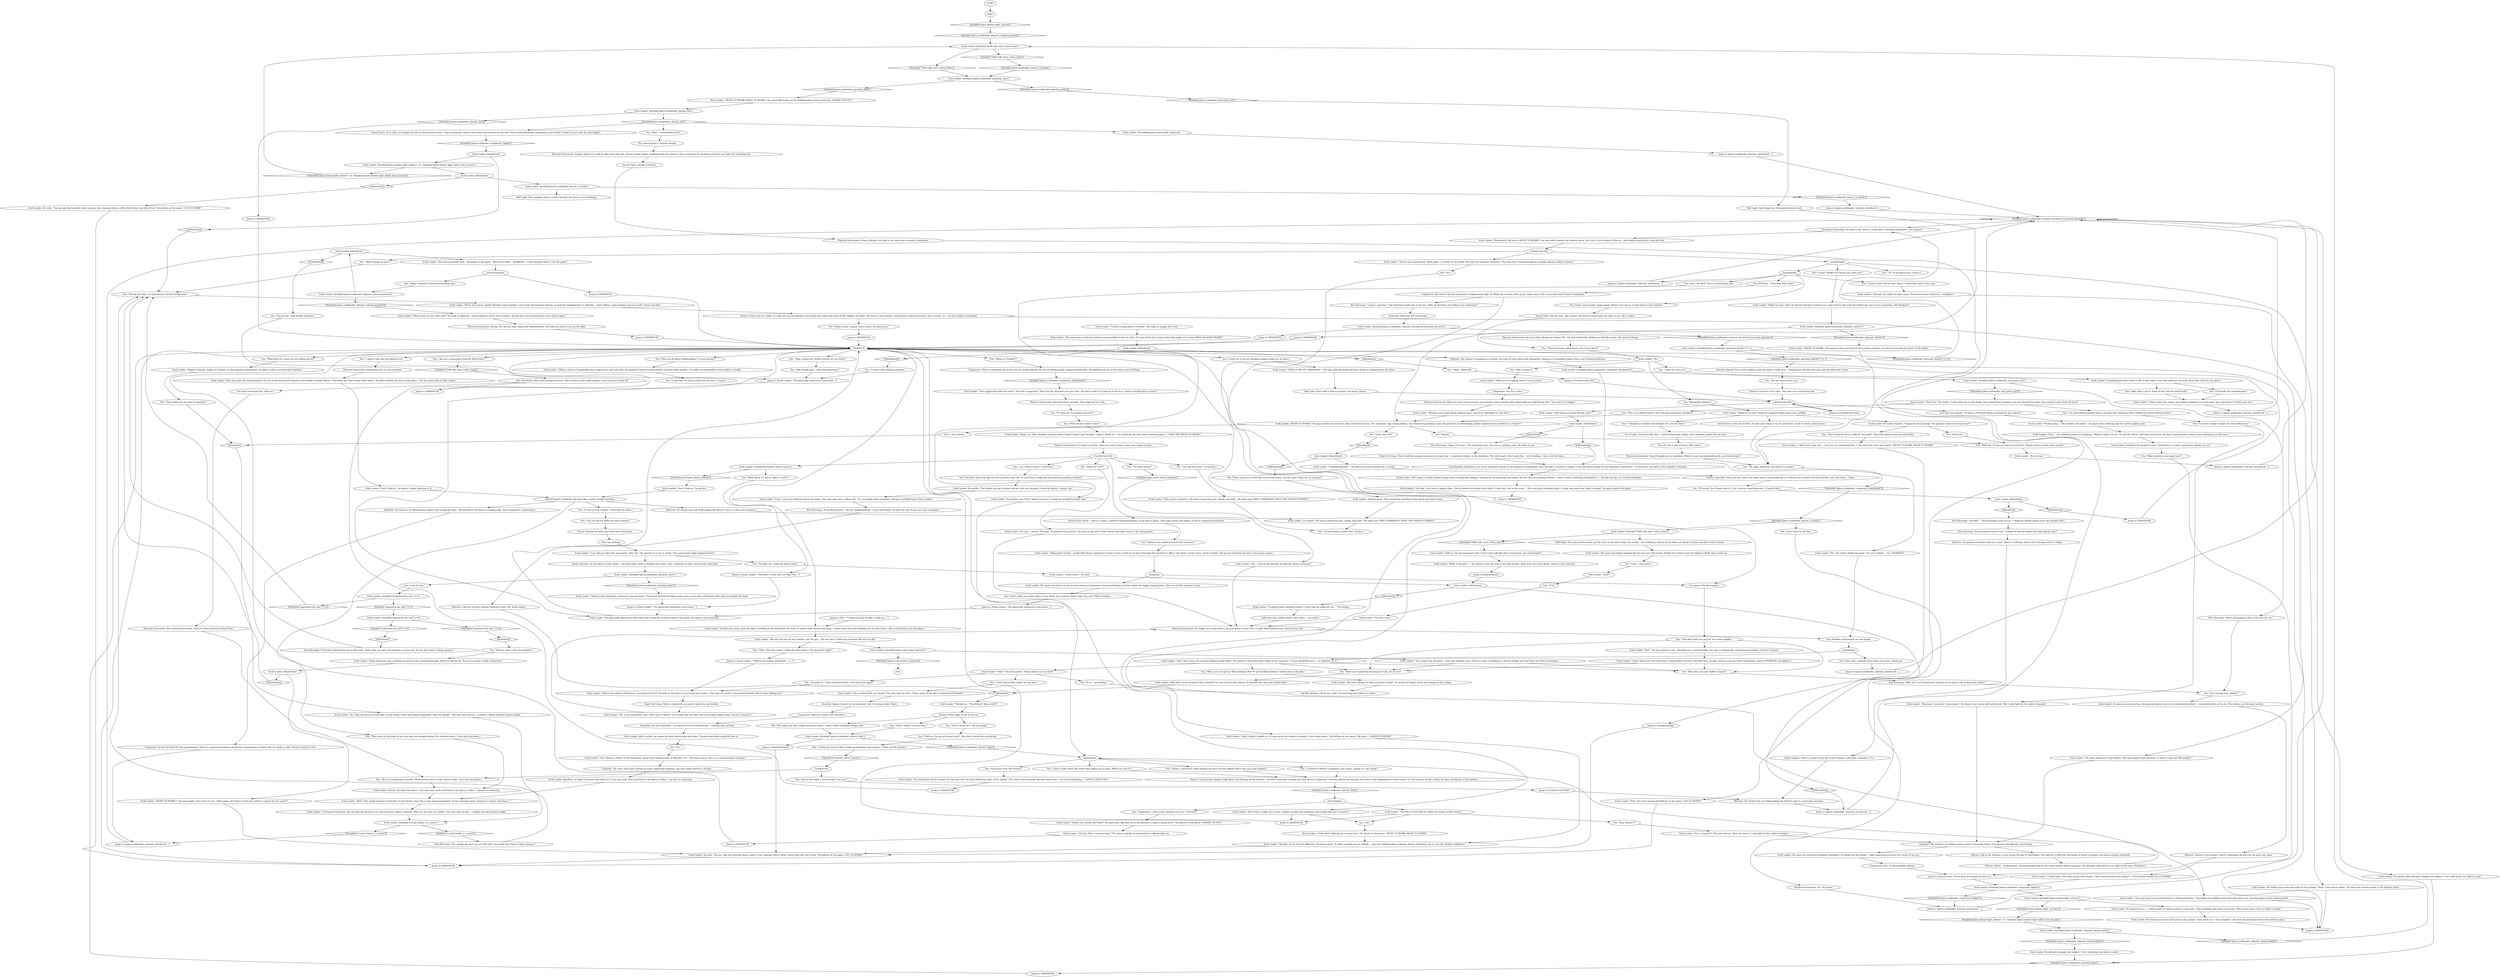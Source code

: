 # GATES / SCAB LEADER
# Scab Leader, a large mercenary in disguise. Shouts a lot about LETTING US WORK, doesn't actually provide much information for now, except being suspicious and shouting.
# ==================================================
digraph G {
	  0 [label="START"];
	  1 [label="input"];
	  2 [label="Composure: Do not be fooled by the programming. There is a precarious balance inside him, keeping him in check. But it's shaky as hell. And he's tired of it all..."];
	  3 [label="You: \"A bouncer? Where? I frequent a lot of bars, maybe it's one I know.\""];
	  4 [label="Authority: Now that *is* interesting."];
	  5 [label="Jump to: [smallintrohub]"];
	  6 [label="Scab Leader: Variable[\"gates.scableader_greeting_done\"]"];
	  7 [label="Variable[\"gates.scableader_greeting_done\"]", shape=diamond];
	  8 [label="!(Variable[\"gates.scableader_greeting_done\"])", shape=diamond];
	  9 [label="You: \"No.\""];
	  10 [label="Jump to: [MAINHUB]"];
	  11 [label="You: \"We'll see.\""];
	  12 [label="You: \"I don't really drink. But work *has* taken me to some. Which one was it?\""];
	  13 [label="You: \"Okay, I wanted to discuss something else.\""];
	  14 [label="Jump to: [gates.scableader_reaction_introduced ...]"];
	  15 [label="You: \"Uh. I'll be going now.\" [Leave.]"];
	  16 [label="Scab Leader: Variable[\"TASK.talk_merc_tattoo_done\"]"];
	  17 [label="Variable[\"TASK.talk_merc_tattoo_done\"]", shape=diamond];
	  18 [label="!(Variable[\"TASK.talk_merc_tattoo_done\"])", shape=diamond];
	  19 [label="Jump to: [MAINHUB]"];
	  20 [label="Scab Leader: \"I don't know how the Union has a trained killer up there, but that one's no joke. And my men are tired. And hungry. They're WORKERS, not fighters.\""];
	  21 [label="Physical Instrument: Yes. Of course."];
	  22 [label="You: \"Makes sense, I guess. Never mind, not gonna pry.\""];
	  23 [label="You: \"Are you a mercenary hired by Wild Pines?\""];
	  24 [label="You: Don't interrupt him. (Hear it.)"];
	  25 [label="Scab Leader: Silence. He takes the photo. Grey eyes dart  back and forth on the glossy surface -- his face is unmoving."];
	  26 [label="You: \"Actually, no.\" (Take the photo back.)"];
	  27 [label="You: \"They were on the body of the man who was hanged behind the cafeteria there.\" (Give him the photo.)"];
	  28 [label="Untitled hub (02)"];
	  29 [label="Physical Instrument: Wrong. You did the right thing with Measurehead. The ballerina antics won you the fight."];
	  30 [label="You: \"Okay, I gotta ask. Where exactly are you from?\""];
	  31 [label="Kim Kitsuragi: \"Everyone understands you're *the law*. That's why you have that insignia on your arm. So you don't have to keep saying it.\""];
	  32 [label="Scab Leader: \"RIGHT TO WORK! RIGHT TO WORK!\" the ostensible leader of the strikebreakers chants furiously. \"SHAME ON YOU!\""];
	  33 [label="Scab Leader: Variable[\"gates.scableader_abrupt_end\"]"];
	  34 [label="Variable[\"gates.scableader_abrupt_end\"]", shape=diamond];
	  35 [label="!(Variable[\"gates.scableader_abrupt_end\"])", shape=diamond];
	  36 [label="Scab Leader: \"That's what they always say, before stabbing you in the back. You want boots? Go find your own.\""];
	  37 [label="Physical Instrument: Prissy milksop. Get back to me when you've grown a backbone!"];
	  38 [label="Rhetoric: Silence is the answer. There's something off here but he won't say what."];
	  39 [label="Drama: Loincloth? Now, you see, that's not really what a scab would say is it? Better not to press the issue further, sire. He seems... tense."];
	  40 [label="Empathy: You see dead flesh -- in colourful rivers of Polychrome -- melting skin and hair."];
	  41 [label="You: \"Not right now, but I might have been there. I don't really remember things well.\""];
	  42 [label="Jump to: [gates.scableader_reaction_introduced ...]"];
	  43 [label="Physical Instrument: Never thought you so spineless. Where's your wrecking ball spirit, your brutal mojo?"];
	  44 [label="You: Damn, you're right. Super sweet. Where can I get in on this bad-ass boot fashion?"];
	  45 [label="Scab Leader: \"Around.\" He shifts his gaze away. \"Eminent Domain. Previous... workplace.\""];
	  46 [label="Scab Leader: \"You do that.\""];
	  47 [label="You: \"Have you considered storming in? Like, all of you?\""];
	  48 [label="Scab Leader: \"Why don't *you* go arrest them instead? I'm sure they've done plenty of criminal shit, they have *that look*.\""];
	  49 [label="You: \"It's a... gut feeling.\""];
	  50 [label="achievementhub"];
	  51 [label="Scab Leader: \"Bad.\" The man glares at you. \"Standing on a narrow bridge, he's got a strategically advantageous position. And he's trained.\""];
	  52 [label="Scab Leader: \"What are you talking about? I'm not tense.\""];
	  53 [label="Scab Leader: IsKimHere()"];
	  54 [label="IsKimHere()", shape=diamond];
	  55 [label="!(IsKimHere())", shape=diamond];
	  56 [label="Shivers: Below -- broken-down, battered people mill on the dusty streets with no purpose. Yet amongst them there is no sight of this man. *Nowhere*."];
	  57 [label="You: Say very quietly: \"Is there a *tribunal* being convened by any chance?\""];
	  58 [label="Kim Kitsuragi: \"Okay. Of course.\" The lieutenant says, his voice a soothing calm. He looks at you."];
	  59 [label="You: \"You can have that.\" (Conclude.)"];
	  60 [label="Scab Leader: \"Nah, you've earned it.\" He turns toward the gate, slowly, and yells: \"All right now! FREE COMMERCE! KEEP THE GOODS FLOWING!\""];
	  61 [label="Scab Leader: \"It's just... nature. This guy,\" he points at the picture, \"he used to say evil is when nature and spirit meet in the wrong place.\""];
	  62 [label="Scab Leader: \"We shot the boy, he was useless, but the girl... she was nice. A little fat you know. But not too old.\""];
	  63 [label="Jump to: [Savoir Faire: \"As he does, he stomps his foot on t...\"]"];
	  64 [label="You: \"Wait, you can't get by Measurehead? But *I* got by Measurehead. I kicked him in the face.\""];
	  65 [label="Scab Leader: He smirks. \"Not before you get in there and get your ass whooped. Learn by failure, I always say.\""];
	  66 [label="You: \"I'm interviewing people about a murder that took place here. Behind the hostel-cafeteria there.\""];
	  67 [label="Scab Leader: Variable[\"reputation.the_law\"] >=6"];
	  68 [label="Variable[\"reputation.the_law\"] >=6", shape=diamond];
	  69 [label="!(Variable[\"reputation.the_law\"] >=6)", shape=diamond];
	  70 [label="Scab Leader: \"Rights of people. Rights of workers. To have gainful employment. To make a salary and feed their families.\""];
	  71 [label="Scab Leader: \"Hah! Couldn't handle us. A cause gives the workers strength. Gives them power.\" He bellows at the gates: \"We have -- A RIGHT TO WORK!\""];
	  72 [label="You: \"Those are some sweet boots. Can I have them?\""];
	  73 [label="Savoir Faire: Ask the man. Ask around. The doors of good taste are open to you. Be in vogue."];
	  74 [label="Scab Leader: \"No.\""];
	  75 [label="Jump to: [gates.scableader_reaction_introduced ...]"];
	  76 [label="You: \"You're not from The Domain.\""];
	  77 [label="Jump to: [MAINHUB]"];
	  78 [label="shiveringisles"];
	  79 [label="You: Ignore the discrepancy."];
	  80 [label="You: \"Sure, why not?\""];
	  81 [label="Scab Leader: The physically impressive man-tower has turned his attention back to the gates. He ignores your presence."];
	  82 [label="Scab Leader: \"Besides, we're not that different.\" He leans closer. \"It helps if people see us talking -- cops and strikebreakers together. Shows authorities are on our side. Builds confidence.\""];
	  83 [label="Composure: Yes, he's tense."];
	  84 [label="Scab Leader: He nods. \"You go take the bastards down a peg or two. Squeeze them a little. Show them the rule of law.\" He bellows at the gates: \"LET US WORK!\""];
	  85 [label="Scab Leader: \"Hell no. I'm just an honest scab. I won't have talk like that around here, you understand?\""];
	  86 [label="Untitled hub (02)"];
	  87 [label="Scab Leader: \"Fucking bug...\" He breathes out slowly -- his giant chest deflating and his mouth slightly open."];
	  88 [label="Esprit de Corps: There could be weapons aiming at us right now -- somewhere above, in the buildings. The other merc. Don't push this -- he's thinking -- this is not the time."];
	  89 [label="You: \"It was on your colonel.\" (Give him the photo.)"];
	  90 [label="Jump to: [Scab Leader: \"\"You here to fuck with us? Beat the...\"]"];
	  91 [label="Scab Leader: IsKimHere()"];
	  92 [label="IsKimHere()", shape=diamond];
	  93 [label="!(IsKimHere())", shape=diamond];
	  94 [label="Scab Leader: \"We're all workers. Right? Workers stick together. Came from the Eminent Domain, in Jamrock. Background's in odd-jobs -- heavy lifting, cargo hauling, bouncer work. I know the drill.\""];
	  95 [label="Scab Leader: \"RIGHT TO WORK!\" He again shakes his large fist, then turns back to you. \"It's shameful, cops doing nothing. You should bring backup, open the gates for us. Blockading gainful employment for workers is a *crime*.\""];
	  96 [label="You: \"Who are all these strikebreakers?\" (Look around.)"];
	  97 [label="Scab Leader: \"Might be time. Don't let the fat bastards tread on you. Cops tend to side with the higher-ups, but you're essentially still *workers*.\""];
	  98 [label="You: \"I don't know...\""];
	  99 [label="You: \"Sweet, I know bars. Been thrown out from several. Maybe that's why you seem familiar.\""];
	  100 [label="You: \"Come on, why not?\""];
	  101 [label="You: \"Okay okay, I got it. None of this *rob the poor* stuff.\""];
	  102 [label="You: \"I need you to be my champion against Jean-Luc up there.\""];
	  103 [label="Scab Leader: \"Your gut's got too much alcohol in it. Getting delirious.\" The bulky man guffaws and turns away from you, focusing again on the harbour gates."];
	  104 [label="Scab Leader: Variable[\"gates.scableader_personal_details\"] >= 2"];
	  105 [label="Variable[\"gates.scableader_personal_details\"] >= 2", shape=diamond];
	  106 [label="!(Variable[\"gates.scableader_personal_details\"] >= 2)", shape=diamond];
	  107 [label="Reaction Speed: You've been talking to him for quite a while now -- something is off with this guy. Ask him where he's from."];
	  108 [label="You: \"Yeah, I think I've been there.\""];
	  109 [label="You: \"What is a *strike*?\""];
	  110 [label="You: \"This is an official matter, not to be discussed with outsiders.\""];
	  111 [label="You: \"I thought you looked real familiar for a second there.\""];
	  112 [label="Scab Leader: \"Establishment hasn't had its fill, is that right? First they obstruct our work, then they come for our shoes.\""];
	  113 [label="Scab Leader: \"Maybe you should ask *them* the questions, like why we're not allowed to make a living here?\" He bellows to the gates: \"SHAME ON YOU!\""];
	  114 [label="Scab Leader: IsKimHere()"];
	  115 [label="IsKimHere()", shape=diamond];
	  116 [label="!(IsKimHere())", shape=diamond];
	  117 [label="Scab Leader: Suddenly the laughter stops. \"Drowned in a creek a week later. Spirits my ass.\""];
	  118 [label="Scab Leader: After a while, he cranes his head side-to-side and sighs: \"Fucking loincloths really did him in.\""];
	  119 [label="Scab Leader: \"Yeah.\""];
	  120 [label="Scab Leader: \"Good choice.\" He nods."];
	  121 [label="Scab Leader: \"You bet it was.\""];
	  122 [label="Scab Leader: Variable[\"tc.scab_leader_is_a_merc\"]"];
	  123 [label="Variable[\"tc.scab_leader_is_a_merc\"]", shape=diamond];
	  124 [label="!(Variable[\"tc.scab_leader_is_a_merc\"])", shape=diamond];
	  125 [label="Scab Leader: \"Unexpected situation. But we hold the pressure on, until someone makes a mistake. Then it's our time, we strike.\" The man rubs his jaw -- a lightly bearded square wedge."];
	  126 [label="Scab Leader: \"Good. We're fighting for a cause here.\" He chants at the gates: \"RIGHT TO WORK! RIGHT TO WORK!\""];
	  127 [label="Call Me Mañana: \"So do we, scab!\" the loitering man hollers in return."];
	  128 [label="Scab Leader: \"Big mess. Caused by Union greed.\" He shoots you a wary, distrustful look. \"But I only fight for the rights of people.\""];
	  129 [label="eminenthub"];
	  130 [label="You: Don't care. I already have boots of my own, thank you."];
	  131 [label="You: \"Why don't you just *talk* to them?\""];
	  132 [label="Scab Leader: \"Went native on the chief, huh?\" He nods in approval. \"Those ballerina antics were reckless. Should have just punched him in the throat again.\""];
	  133 [label="Jump to: [MAINHUB]"];
	  134 [label="Scab Leader: \"So anyway, cop. That's where I'm from. It would be *stupid* to doubt that.\""];
	  135 [label="Scab Leader: \"Our colonel is *deep* in the bush here. Deep in the fucking bush, in Banaital, '41... Monsoon season. He's on a reconnaissance mission.\""];
	  136 [label="Scab Leader: \"He's spent a month behind enemy lines scouting kipt villages. Nothing but fucking bugs and snakes for fun. Men are getting restless... there's talk of switching *employers*...\" He licks his lips, as if drunk suddenly."];
	  137 [label="Scab Leader: \"What's the matter, militiaman... no stomach for it?\" He looks at the photo in your hand and smiles. \"This man was worth a thousand loincloths. We're done talking here.\""];
	  138 [label="Scab Leader: IsKimHere()"];
	  139 [label="IsKimHere()", shape=diamond];
	  140 [label="!(IsKimHere())", shape=diamond];
	  141 [label="You: \"What *is* evil?\""];
	  142 [label="Scab Leader: \"Don't think so,\" he grunts."];
	  143 [label="MAINHUB"];
	  144 [label="Scab Leader: \"Beats me. They mumble nonsense about *board rooms* and *workers' rights*. While we --\" he raises his fist and starts shouting again, \"-- HAVE THE RIGHT TO WORK!\""];
	  145 [label="You: \"Never heard of it. Are you lying?\""];
	  146 [label="You: \"Why should I?\""];
	  147 [label="Scab Leader: Variable[\"reputation.the_law\"] >=3"];
	  148 [label="Variable[\"reputation.the_law\"] >=3", shape=diamond];
	  149 [label="!(Variable[\"reputation.the_law\"] >=3)", shape=diamond];
	  150 [label="You: \"I'm hardly the establishment.\""];
	  151 [label="Jump to: [gates.scableader_reaction_introduced ...]"];
	  152 [label="You: \"I don't know what makes me say that.\""];
	  153 [label="Composure: His shirt is far too small and an unpleasantly tight fit. While the overalls, held up by a belt, seem to fit a man with much *more* corpulence."];
	  154 [label="Scab Leader: \"Main gate's locked -- would take *heavy ordnance* to bust it open. Could try to get in through the secretary's office.\" He points up the stairs. \"Door's locked. The guard's blocking the way to the access panel.\""];
	  155 [label="Scab Leader: \"RIGHT TO WORK!\" He seems to have returned to his previous routine, as if he'd never seen the photo of the tattoo."];
	  156 [label="Scab Leader: Variable[\"gates.scableader_altgreet_mhead_failed\"]"];
	  157 [label="Variable[\"gates.scableader_altgreet_mhead_failed\"]", shape=diamond];
	  158 [label="!(Variable[\"gates.scableader_altgreet_mhead_failed\"])", shape=diamond];
	  159 [label="You: \"I want to get into the harbour too.\""];
	  160 [label="Scab Leader: He ignores your question, choosing instead to turn to the emaciated workers -- raising both fists in the air. The clothes are obviously not his."];
	  161 [label="Drama: Pretty okay, as far as lies go."];
	  162 [label="Half Light: Don't talk to him any longer. Just leave, please."];
	  163 [label="Inland Empire: Suddenly this feels like a really, *really* bad idea."];
	  164 [label="Kim Kitsuragi: \"Actually...\" The lieutenant turns to you. \"I think we should maybe even *get going* now?\""];
	  165 [label="You: \"Okay. This isn't useful.\" (Take the photo back.) \"You knew him right?\""];
	  166 [label="You: \"You were there?\""];
	  167 [label="Jump to: [Scab Leader: \"\"What's the matter, militiaman... n...\"]"];
	  168 [label="Scab Leader: \"No -- I was in the Domain. In Jamrock. Being a bouncer.\""];
	  169 [label="Authority: He's under orders. And orders -- are orders."];
	  170 [label="Jump to: [You: \"\"I think you may be able to help me...\"]"];
	  171 [label="Physical Instrument: Not bad advice, actually. This might do the trick.."];
	  172 [label="You: \"What's going on here?\""];
	  173 [label="Scab Leader: \"I know nothing about a murder.\" His reply is snappy and terse."];
	  174 [label="You: \"Curiosity. Going to figure out this strike mess.\""];
	  175 [label="Scab Leader: He looks annoyed. \"Things are busy enough. You going to waste less of my time?\""];
	  176 [label="Jump to: [Scab Leader: \"The physically impressive man-tower...\"]"];
	  177 [label="You: \"Oh, okay, whatever. Too much of a hassle.\""];
	  178 [label="You: \"Why so tense?\""];
	  179 [label="Scab Leader: The man has turned his attention elsewhere, he shakes his fist slowly -- while observing you from the corner of his eye."];
	  180 [label="Jump to: [MAINHUB]"];
	  181 [label="Composure: Fine. It was probably nothing."];
	  182 [label="You: \"How bad could one guy be? You seem capable.\""];
	  183 [label="Scab Leader: IsKimHere()"];
	  184 [label="IsKimHere()", shape=diamond];
	  185 [label="!(IsKimHere())", shape=diamond];
	  186 [label="Scab Leader: \"RIGHT TO WORK!!\" the man chants, then turns to you. \"Back again, eh? Here to show the militia's support for our cause?\""];
	  187 [label="Half Light: And dangerous. Somewhere below it all..."];
	  188 [label="Physical Instrument: When the man moves around, you perceive some *serious abs* underneath his tight-fitting shirt. This man is in *shape*."];
	  189 [label="Physical Instrument: It's hard to do that, when you want to beat a man into a pulp instead."];
	  190 [label="You: \"Uhm... loin-cloths?\""];
	  191 [label="You: \"You're not really a *scab leader*, are you?\""];
	  192 [label="You: \"Can I have it back?\" (Conclude.)"];
	  193 [label="Savoir Faire: Boots -- black in colour, crafted of hardened leather, if you had to guess. They look sturdy and stable, useful in rugged environments."];
	  194 [label="Physical Instrument: Imagine what you could do with boots like this. Not be a little fuckin' weakling baby, for starters. There are boots for mewling and there are boots for smashing shit."];
	  195 [label="You: \"And you are unable to breach the entrance?\""];
	  196 [label="Jump to: [MAINHUB]"];
	  197 [label="You: Shudder and breathe on your hands."];
	  198 [label="Scab Leader: \"You here to fuck with us? Beat the honest worker down?\""];
	  199 [label="Jump to: [Scab Leader: \"The physically impressive man-tower...\"]"];
	  200 [label="Scab Leader: Variable[\"gates.scableader_altgreet_mhead_punched\"]"];
	  201 [label="Variable[\"gates.scableader_altgreet_mhead_punched\"]", shape=diamond];
	  202 [label="!(Variable[\"gates.scableader_altgreet_mhead_punched\"])", shape=diamond];
	  203 [label="Scab Leader: IsKimHere()"];
	  204 [label="IsKimHere()", shape=diamond];
	  205 [label="!(IsKimHere())", shape=diamond];
	  206 [label="Scab Leader: \"We were promised work.\" He points to the gates. \"We'd be in there -- WORKING -- if the bastards hadn't shut the gates.\""];
	  207 [label="Scab Leader: \"I work hard.\" His voice booms ever louder: \"And I would work *even harder* -- if the fuckers would LET US WORK!\""];
	  208 [label="Scab Leader: Another grunt. He's turned his attention to the gates and seems tense."];
	  209 [label="Jump to: [MAINHUB]"];
	  210 [label="Scab Leader: \"Go ahead.\" He turns toward the gate, slowly, and yells: \"All right now. FREE COMMERCE! KEEP THE GOODS FLOWING!\""];
	  211 [label="You: \"You don't have any tips on how to punch a guy out, do you? Say, a really big race-theorist guarding a button?\""];
	  212 [label="Scab Leader: \"We're here to fight for a cause. Stripes usually have problems with people who have *causes*.\""];
	  213 [label="Scab Leader: \"Am I a suspect?\" His eyes narrow. \"Done no crimes. I only fight for the rights of people.\""];
	  214 [label="Scab Leader: \"Huge Semenese guy standing up there on the overhead passage. Won't let anyone by. The access panel is right behind him.\""];
	  215 [label="You: Sweet boots? I require details."];
	  216 [label="Scab Leader: \"And I don't mean the scrawny Mesque punk either.\" He points at the dockworker idling on the staircase. \"I mean Head-Measurer -- or whatever he is.\""];
	  217 [label="compyhub"];
	  218 [label="Scab Leader: \"Nice aggression with the native.\" He nods in approval. \"Don't let the chief fool you next time. You don't need to be that up in his face -- leave yourself space to move.\""];
	  219 [label="Scab Leader: He abruptly changes the subject: \"Let's talk about our right to work.\""];
	  220 [label="You: \"So what are you going to do now?\""];
	  221 [label="You: \"How come you're built like a brick shit-house, but the other scabs are so scrawny?\""];
	  222 [label="You: I don't want to ask that."];
	  223 [label="Scab Leader: Variable[\"TASK.talk_merc_tattoo_done\"]"];
	  224 [label="Variable[\"TASK.talk_merc_tattoo_done\"]", shape=diamond];
	  225 [label="!(Variable[\"TASK.talk_merc_tattoo_done\"])", shape=diamond];
	  226 [label="Half Light: His neck muscles tense up, the veins on his neck bulge. Be careful -- he's holding it *deep* in but there are things in there you don't want to meet."];
	  227 [label="Scab Leader: \"What it *means*....\" He points to one tiny star in the web of lines, away from the man's heart, almost on his stomach."];
	  228 [label="Visual Calculus: In what must have been Semenine."];
	  229 [label="Jump to: [IsKimHere()]"];
	  230 [label="Esprit de Corps: There is absolutely no need to push this any further."];
	  231 [label="Rhetoric: I'm going to interpret that as a *yes*. There's a tribunal. And it won't be long until it's ready."];
	  232 [label="Scab Leader: \"Basteeerds! We have a RIGHT TO WORK!\" the man yells towards the harbour gates. His voice is the loudest of the lot -- and oddly screechy for a man his size."];
	  233 [label="Scab Leader: \"Have fun.\" He snorts. \"Union shits are on full strike. Don't think they're going to let you through the gates. You trying to meet their fat boss?\""];
	  234 [label="Physical Instrument: Something stirs in your stomach."];
	  235 [label="You: \"What exactly is your goal here?\""];
	  236 [label="You: \"What kind of a cause are we talking about?\""];
	  237 [label="You: \"I don't *think* I've chosen any sides yet.\""];
	  238 [label="bootsohubbo"];
	  239 [label="Savoir Faire: I stand corrected."];
	  240 [label="Jump to: [Scab Leader: \"The physically impressive man-tower...\"]"];
	  241 [label="Scab Leader: \"No.\" He slowly shakes his head. \"I'm not a fighter -- I'm a WORKER!\""];
	  242 [label="Scab Leader: \"FREE FLOW OF COMMERCE!\" The man yells and wipes his face. Sweat is dripping down his brow."];
	  243 [label="Pain Threshold: With some strange emotion. This is about to get really graphic. Last moment to back off."];
	  244 [label="Scab Leader: \"Our boy -- he's only a captain then -- but he knows how these men think. If they don't see action soon...\" His voice gets strangely quiet. A long, long way from *right to work*. His gaze pierces the paper."];
	  245 [label="Physical Instrument: He's clenching his teeth. There is silent pressure behind them."];
	  246 [label="You: \"Evil.\""];
	  247 [label="Scab Leader: CheckItem(\"instant_photo_tattoos\")"];
	  248 [label="CheckItem(\"instant_photo_tattoos\")", shape=diamond];
	  249 [label="!(CheckItem(\"instant_photo_tattoos\"))", shape=diamond];
	  250 [label="You: \"What about it? You're 'right to work'?\""];
	  251 [label="Scab Leader: \"Hold up and stay frosty, everyone! Cops are here.\" The broad-shouldered alpha male turns to you. He's a full head taller than everybody else here."];
	  252 [label="You: \"Already got that. I'm interested in *your* background.\""];
	  253 [label="Scab Leader: \"No, don't think we've met before.\" His eyes narrow with mistrust. \"I came to help out *the people*.\""];
	  254 [label="You: If only I had boots like this, I could stomp many things. Got a problem, punk? Eat my boot."];
	  255 [label="Jump to: [gates.scableader_reaction_introduced ...]"];
	  256 [label="You: I don't really care what either of you think. I'm a cool-ass bitch, baby. You can't *fake* stardom."];
	  257 [label="You: \"I mean, where did you get them? I would like a pair of my own.\""];
	  258 [label="You: \"Absolutely nothing?\""];
	  259 [label="Shivers: Life in the Domain is even worse off than in Martinaise. The cold air is stiff from the fumes of motor carriages and lorries roaring overhead."];
	  260 [label="bootsohubo"];
	  261 [label="Scab Leader: IsKimHere()"];
	  262 [label="IsKimHere()", shape=diamond];
	  263 [label="!(IsKimHere())", shape=diamond];
	  264 [label="Scab Leader: Variable[\"gates.mhead_fight_failure\"]  or  Variable[\"gates.mhead_fight_failed_mid_success\"]"];
	  265 [label="Variable[\"gates.mhead_fight_failure\"]  or  Variable[\"gates.mhead_fight_failed_mid_success\"]", shape=diamond];
	  266 [label="!(Variable[\"gates.mhead_fight_failure\"]  or  Variable[\"gates.mhead_fight_failed_mid_success\"])", shape=diamond];
	  267 [label="Scab Leader: IsKimHere()"];
	  268 [label="IsKimHere()", shape=diamond];
	  269 [label="!(IsKimHere())", shape=diamond];
	  270 [label="Scab Leader: Variable[\"gates.scableader_person_to_brick\"]"];
	  271 [label="Variable[\"gates.scableader_person_to_brick\"]", shape=diamond];
	  272 [label="!(Variable[\"gates.scableader_person_to_brick\"])", shape=diamond];
	  273 [label="Half Light: He's stopping this to control himself. You were on to something."];
	  274 [label="Scab Leader: The beefy man snorts and spits on the ground. \"They know me -- that's bullshit.\" He turns his attention back to the harbour gates."];
	  275 [label="Drama: It just has to be said -- that was not a convincing line."];
	  276 [label="Scab Leader: The man's breathing steadies but his eyes are still narrow. Slowly he's trying to get his 'Right to Work' dance back on..."];
	  277 [label="Jump to: [Untitled hub (02)]"];
	  278 [label="Encyclopedia: Banaital is one of the inhabited islands of the Semenese archipelago, near the pale. Covered in  jungle. It was the anchor point for the Semenese nationalists -- in the proxy war held on the islanders' territory."];
	  279 [label="Empathy: The story must have stirred up some conflicting emotions. The man looks tired for a second..."];
	  280 [label="Scab Leader: \"She was quite the entertainment. For the week she lasted. Expired in the hands of Sarge Mason -- the kinda guy who'd make Chief there,\" he nods towards the man on the gates, \"shit his pants and cry like a bitch.\""];
	  281 [label="Scab Leader: \"I can tell you what this one means. Only one.\" He squints at it. It's so small. \"You wanna hear what happened here?\""];
	  282 [label="You: Say nothing."];
	  283 [label="Scab Leader: Variable[\"gates.scab_leader_bouncer\"]"];
	  284 [label="Variable[\"gates.scab_leader_bouncer\"]", shape=diamond];
	  285 [label="!(Variable[\"gates.scab_leader_bouncer\"])", shape=diamond];
	  286 [label="Scab Leader: \"You caught him off guard -- that only happens once. Now he's alert, standing on a narrow bridge and *my* men are tired and hungry...\""];
	  287 [label="Kim Kitsuragi: \"It would be better -- for the neighbourhood -- if you went home. At least for now. If you can't get in anyway.\""];
	  288 [label="Scab Leader: \"Worked at... *Territorial*. Ring a bell?\""];
	  289 [label="Shivers: A monstrous shadow, high above the firetraps of the Domain -- the 8/81 motorway running over this district of Jamrock. Concrete pillars rise up from the midst of the dilapidated wooden houses. On the horizon, barely visible, the hazy machinery of the harbour..."];
	  290 [label="Drama: Every once in a while, it is like you can see glimpses of another guy under the guise of this *fighter for jobs*. He seems a more brutal, cunning and suspicious person. Just a hunch. Or... you just might be paranoid!"];
	  291 [label="Empathy: The mention of a killing sends a barely noticeable shiver of tenseness through him. Interesting..."];
	  292 [label="Scab Leader: \"We came here to help the harbour run smoothly in time of crisis. If Union fucks don't want work, they ought let in those *WHO DO WANT WORK*.\""];
	  293 [label="You: \"Yes.\""];
	  294 [label="Jump to: [MAINHUB]"];
	  295 [label="Physical Instrument: Get your daily infusion of vitamin PB -- for Police Brutality. Makes you feel like a boss. The man in charge."];
	  296 [label="You: It's just a pair of boots. Who cares?"];
	  297 [label="You: Ill-fitting... what does that mean?"];
	  298 [label="Scab Leader: The burly man has a set of not-very-sweet-nor-impressive boots protruding out from under the baggy, hanging folds. They are of little interest to you."];
	  299 [label="Jump to: [gates.scableader_reaction_introduced ...]"];
	  300 [label="Jump to: [MAINHUB]"];
	  301 [label="Jump to: [gates.scableader_reaction_introduced ...]"];
	  302 [label="Jump to: [gates.scableader_reaction_introduced ...]"];
	  303 [label="Jump to: [MAINHUB]"];
	  304 [label="You: \"No one there knows you.\""];
	  305 [label="You: \"Actually, no.\" (Take the photo back.) \"You knew him right?\""];
	  306 [label="Jump to: [MAINHUB]"];
	  307 [label="Jump to: [gates.scableader_reaction_introduced ...]"];
	  308 [label="You: \"I wasn't done asking questions.\""];
	  309 [label="Scab Leader: The hulking man oozes stark scepticism."];
	  310 [label="You: \"Well shit. I'll have to check around then. Maybe there's a boot store around.\""];
	  311 [label="Scab Leader: The beefy man snorts and spits on the ground. \"Yeah. I don't know either.\" He turns his attention back to the harbour gates."];
	  312 [label="Scab Leader: \"Like civilized folk, you mean?\" The man rubs his chin. \"These native fucks don't understand *civilized*.\""];
	  313 [label="Kim Kitsuragi: \"Why not? I see *numerous* reasons not to pick a side in this local matter.\""];
	  314 [label="Scab Leader: IsKimHere()"];
	  315 [label="IsKimHere()", shape=diamond];
	  316 [label="!(IsKimHere())", shape=diamond];
	  317 [label="Scab Leader: \"Fucking loincloth...\" He stares you down mutely for a second."];
	  318 [label="You: \"I think you may be able to help me decipher some tattoos.\" (Take out the picture.)"];
	  319 [label="Scab Leader: \"At dawn he comes upon two kipts, breeding in the bushes by the river. Or maybe they weren't breeding -- maybe they were just making eyes at each other. I like to think they were breeding...\""];
	  320 [label="Jump to: [MAINHUB]"];
	  321 [label="Scab Leader: Variable[\"gates.scableader_greeting_done\"]"];
	  322 [label="Variable[\"gates.scableader_greeting_done\"]", shape=diamond];
	  323 [label="!(Variable[\"gates.scableader_greeting_done\"])", shape=diamond];
	  324 [label="You: \"I am the law.\""];
	  325 [label="Scab Leader: \"Honest men and women. With rights -- to work. To be useful. Not toys for corporate interests.\" The man runs a hand through his steadily graying military haircut."];
	  326 [label="Scab Leader: \"When a bunch of ungrateful, lazy cockroaches can't get their act together. Decide to block honest work for other people.\" He shifts uncomfortably in his worker's overalls."];
	  327 [label="Composure: There's something odd in the way he carries himself. His set of clothing looks vaguely mismatched. The different pieces of the attire seem ill-fitting."];
	  328 [label="Scab Leader: \"Wouldn't put it past these harbour bugs. They'd do *anything* to stay alive.\""];
	  329 [label="Scab Leader: \"What's it to you?\" Deep-set suspicion drips from every syllable."];
	  330 [label="You: \"Hey *tough guy*, I had more questions.\""];
	  331 [label="Savoir Faire: As he does, he stomps his foot on the pavement and... stop everything! Look at that sweet pair of boots on his feet! They would absolutely complement your *soul*, would let your style fly even higher!"];
	  332 [label="Scab Leader: Variable[\"gates.scableader_composure_higher\"]"];
	  333 [label="Variable[\"gates.scableader_composure_higher\"]", shape=diamond];
	  334 [label="!(Variable[\"gates.scableader_composure_higher\"])", shape=diamond];
	  335 [label="Scab Leader: Variable[\"gates.mhead_fight_success\"]"];
	  336 [label="Variable[\"gates.mhead_fight_success\"]", shape=diamond];
	  337 [label="!(Variable[\"gates.mhead_fight_success\"])", shape=diamond];
	  338 [label="Scab Leader: He squints at you --  a little spark of violence gutters in his eyes. Then he blinks and turns to his men. \"We're done here. I have a strike to break.\""];
	  339 [label="You: \"'Hell no, I'm just an honest scab?' That didn't sound too convincing.\""];
	  340 [label="Jump to: [Untitled hub (02)]"];
	  341 [label="You: \"Of course. Yes. Forget about it. Let's discuss something else.\" (Cancel task.)"];
	  342 [label="Rhetoric: He clearly does not think poking the hornet's nest is a wise plan anymore."];
	  343 [label="Kim Kitsuragi: The lieutenant turns to you. \"I think we should maybe even *get going* now?\""];
	  344 [label="Scab Leader: \"Fucking mask is getting sweaty. I want take my mask off, but...\" He shrugs."];
	  345 [label="Jump to: [Untitled hub (02)]"];
	  346 [label="Physical Instrument: He might have some advice, but you gotta at least *try* to fight Measurehead first. Return if you fail."];
	  347 [label="Scab Leader: \"Yeah, I saw your ballerina moves up there.\" The man spits out a yellow clot. \"In a real fight these acrobatics will get you killed faster than a bullet.\""];
	  348 [label="Scab Leader: \"We have families to feed, you piece of shit!\" He points his finger at the man sitting on the railing."];
	  349 [label="Scab Leader: \"Uh huh. Was a long time ago.\" The man is quickly losing interest in talking with you."];
	  350 [label="Scab Leader: Variable[\"gates.scableader_shivers_fires\"]"];
	  351 [label="Variable[\"gates.scableader_shivers_fires\"]", shape=diamond];
	  352 [label="!(Variable[\"gates.scableader_shivers_fires\"])", shape=diamond];
	  353 [label="Jump to: [smallintrohub]"];
	  354 [label="Scab Leader: Variable[\"gates.scableader_composure_blackcheck\"]"];
	  355 [label="Variable[\"gates.scableader_composure_blackcheck\"]", shape=diamond];
	  356 [label="!(Variable[\"gates.scableader_composure_blackcheck\"])", shape=diamond];
	  357 [label="Scab Leader: Variable[\"gates.scableader_mid_greet_exit\"]"];
	  358 [label="Variable[\"gates.scableader_mid_greet_exit\"]", shape=diamond];
	  359 [label="!(Variable[\"gates.scableader_mid_greet_exit\"])", shape=diamond];
	  360 [label="Kim Kitsuragi: \"We're not picking a side in this just yet, sir.\""];
	  361 [label="Scab Leader: \"No. They will give up eventually. Or get drunk. Leave the button unguarded. Then we charge.\" The man rubs his jaw -- a perfect, lightly bearded square wedge."];
	  362 [label="Rhetoric: Odd out of place colonial reference there, Mr. Scab Leader..."];
	  363 [label="Reaction Speed: A punch is not imminent, but it's being cocked. Hard."];
	  364 [label="Scab Leader: \"God...\" He suddenly bursts out laughing. \"Mason couldn't let go. Cut the tits off her cold body and fuckin' ate them. Said primitive spirits were watching over him now...\""];
	  365 [label="Scab Leader: \"Don't think so,\" he grunts, barely glancing at it."];
	  366 [label="Untitled hub"];
	  367 [label="You: \"Yes.\""];
	  368 [label="Visual Calculus: On the photo in your hands -- the dead man's skin is studded with stars. Tens, hundreds of them, littering his dead skin."];
	  369 [label="You: \"I'm just going to leave now.\" [Leave.]"];
	  370 [label="Rhetoric: His manner of speaking is wooden, the tone of voice bland and uninspired. Almost as if compiling replies from a set of learned phrases."];
	  371 [label="You: \"This really isn't my area of expertise.\""];
	  372 [label="You: \"Maybe.\""];
	  373 [label="You: I don't think the boots really fit *my style*. They look militant and uncomfortable."];
	  374 [label="You: Don't. No need. Focus on something else."];
	  375 [label="You: \"Regardless, I have some questions for you.\" (Proceed.)"];
	  376 [label="Scab Leader: He pauses, then abruptly changes the subject: \"Let's talk about our right to work.\""];
	  377 [label="Jump to: [MAINHUB]"];
	  378 [label="Scab Leader: \"Pity.\" He turns around and bellows at the gates: \"LET US WORK!\""];
	  379 [label="You: \"You wearing new clothes?\""];
	  380 [label="Kim Kitsuragi: \"I have a question.\" The lieutenant looks him in the eye. \"Why do all these men follow your leadership?\""];
	  381 [label="You: \"Okay.\" (Back off.)"];
	  382 [label="Scab Leader: \"How about you fuck off now, huh?\""];
	  383 [label="Inland Empire: There's a word on the tip of your tongue. Colourless, odourless. It's..."];
	  384 [label="Scab Leader: Wordless, he takes the photo and looks at it. Grey eyes dart back and forth on the glossy surface -- his face is unmoving."];
	  385 [label="You: \"Can you tell me what the tattoo means?\""];
	  386 [label="You: \"We're investigating a murder. These tattoos were on the victim's body.\" (Give him the photo.)"];
	  387 [label="Authority: He seems to be following his orders well enough for now -- but beneath it all there is a boiling rage. And a dangerous carelessness."];
	  388 [label="Kim Kitsuragi: \"Yes, people get that you are *the law*. You really don't have to keep saying it.\""];
	  389 [label="You: \"Routine. Part of the investigation.\""];
	  390 [label="Savoir Faire: Geez, live a little. At least give things a try. It's just boots. A set of sweet, stylish boots."];
	  391 [label="Scab Leader: \"I don't trust cops, but... I can see you understand the --\" He raises his voice and chants: \"RIGHT TO WORK! RIGHT TO WORK!\""];
	  392 [label="Scab Leader: Variable[\"gates.scableader_altgreet_tattoos\"]"];
	  393 [label="Variable[\"gates.scableader_altgreet_tattoos\"]", shape=diamond];
	  394 [label="!(Variable[\"gates.scableader_altgreet_tattoos\"])", shape=diamond];
	  395 [label="Jump to: [MAINHUB]"];
	  396 [label="Perception (Hearing): You hear a tiny rattle, a small radio, cracking somewhere -- an earpiece?"];
	  397 [label="Composure: Hard as a stone. But beneath it..."];
	  398 [label="Scab Leader: \"Wait. They might go home eventually. Or get drunk. Leave the access panel unguarded. Or the company sends someone to reason with them...\""];
	  399 [label="You: \"What do the strikers want?\""];
	  400 [label="You: \"Looks like too much trouble for my taste.\" [Leave.]"];
	  401 [label="smallintrohub"];
	  402 [label="Scab Leader: He nods. \"You go, take the bastards down a peg or two. Squeeze them a little. Show them the rule of law.\" He bellows at the gates: \"LET US WORK!\""];
	  403 [label="You: \"Excuse me, I had further inquiries.\""];
	  404 [label="You: \"Wait -- *Head-Measurer*?\""];
	  405 [label="Scab Leader: \"Yeah?\" The man grunts. \"What makes you say that?\""];
	  406 [label="Scab Leader: \"You think they follow because I'm big and loud? No, they follow the rules of the market. The rules of the economy. Because they were --\" he starts bellowing, \"-- GIVEN A JOB TO DO.\""];
	  407 [label="Scab Leader: Variable[\"gates.scableader_reaction_introduced_personal_question\"]"];
	  408 [label="Variable[\"gates.scableader_reaction_introduced_personal_question\"]", shape=diamond];
	  409 [label="!(Variable[\"gates.scableader_reaction_introduced_personal_question\"])", shape=diamond];
	  410 [label="Jump to: [MAINHUB]"];
	  411 [label="Untitled hub (02)"];
	  412 [label="Rhetoric: He clearly does not think poking the hornet's nest is a wise plan anymore."];
	  413 [label="Scab Leader: \"No. I was somewhere else. That's just a *guess*. As to what this one little star on his belly might mean. I'm just a bouncer.\""];
	  0 -> 1
	  1 -> 336
	  2 -> 14
	  3 -> 289
	  4 -> 407
	  5 -> 402
	  6 -> 8
	  6 -> 7
	  7 -> 32
	  8 -> 358
	  9 -> 126
	  10 -> 143
	  11 -> 310
	  12 -> 289
	  13 -> 200
	  14 -> 408
	  16 -> 17
	  16 -> 18
	  17 -> 393
	  18 -> 6
	  19 -> 143
	  20 -> 131
	  20 -> 47
	  21 -> 302
	  22 -> 180
	  23 -> 224
	  24 -> 245
	  25 -> 398
	  26 -> 120
	  27 -> 25
	  28 -> 401
	  28 -> 172
	  28 -> 325
	  29 -> 377
	  30 -> 330
	  31 -> 252
	  32 -> 33
	  33 -> 34
	  33 -> 35
	  34 -> 331
	  34 -> 404
	  34 -> 309
	  35 -> 19
	  36 -> 151
	  37 -> 177
	  38 -> 63
	  39 -> 341
	  40 -> 118
	  41 -> 350
	  42 -> 408
	  43 -> 177
	  44 -> 73
	  45 -> 311
	  46 -> 75
	  47 -> 48
	  48 -> 315
	  49 -> 103
	  50 -> 196
	  50 -> 13
	  51 -> 20
	  52 -> 83
	  53 -> 54
	  53 -> 55
	  54 -> 381
	  55 -> 308
	  56 -> 129
	  57 -> 87
	  58 -> 88
	  59 -> 60
	  60 -> 369
	  61 -> 346
	  62 -> 283
	  62 -> 165
	  63 -> 332
	  64 -> 348
	  65 -> 347
	  66 -> 174
	  67 -> 68
	  67 -> 69
	  68 -> 262
	  69 -> 184
	  70 -> 371
	  71 -> 82
	  72 -> 74
	  73 -> 72
	  74 -> 178
	  74 -> 258
	  74 -> 100
	  75 -> 408
	  76 -> 406
	  77 -> 143
	  78 -> 198
	  78 -> 375
	  79 -> 182
	  80 -> 204
	  81 -> 143
	  82 -> 402
	  83 -> 188
	  84 -> 300
	  85 -> 227
	  86 -> 57
	  86 -> 340
	  86 -> 382
	  87 -> 364
	  88 -> 278
	  89 -> 385
	  90 -> 199
	  91 -> 92
	  91 -> 93
	  92 -> 344
	  93 -> 307
	  94 -> 290
	  95 -> 80
	  95 -> 98
	  95 -> 372
	  96 -> 326
	  97 -> 392
	  98 -> 268
	  99 -> 289
	  100 -> 112
	  101 -> 36
	  102 -> 242
	  103 -> 77
	  104 -> 105
	  104 -> 106
	  105 -> 107
	  106 -> 396
	  107 -> 304
	  108 -> 350
	  109 -> 327
	  110 -> 95
	  111 -> 254
	  112 -> 101
	  112 -> 150
	  113 -> 349
	  114 -> 115
	  114 -> 116
	  115 -> 58
	  116 -> 278
	  117 -> 235
	  118 -> 367
	  119 -> 246
	  120 -> 91
	  121 -> 346
	  122 -> 123
	  122 -> 124
	  123 -> 388
	  124 -> 14
	  125 -> 122
	  126 -> 82
	  127 -> 143
	  128 -> 291
	  129 -> 99
	  129 -> 3
	  129 -> 76
	  129 -> 12
	  130 -> 299
	  131 -> 313
	  132 -> 29
	  133 -> 143
	  134 -> 129
	  135 -> 279
	  136 -> 244
	  137 -> 230
	  138 -> 139
	  138 -> 140
	  139 -> 164
	  140 -> 209
	  141 -> 61
	  142 -> 163
	  143 -> 96
	  143 -> 319
	  143 -> 102
	  143 -> 236
	  143 -> 109
	  143 -> 370
	  143 -> 212
	  143 -> 23
	  143 -> 30
	  143 -> 159
	  144 -> 189
	  145 -> 339
	  146 -> 213
	  147 -> 148
	  147 -> 149
	  148 -> 67
	  149 -> 252
	  150 -> 36
	  151 -> 408
	  152 -> 312
	  153 -> 380
	  153 -> 79
	  154 -> 217
	  155 -> 378
	  156 -> 157
	  156 -> 158
	  157 -> 16
	  158 -> 219
	  159 -> 234
	  160 -> 38
	  161 -> 41
	  161 -> 145
	  161 -> 108
	  162 -> 86
	  163 -> 89
	  163 -> 27
	  163 -> 387
	  163 -> 342
	  164 -> 343
	  165 -> 167
	  166 -> 284
	  167 -> 137
	  168 -> 346
	  169 -> 346
	  170 -> 319
	  171 -> 220
	  172 -> 252
	  173 -> 292
	  174 -> 128
	  175 -> 11
	  175 -> 373
	  176 -> 81
	  177 -> 241
	  178 -> 52
	  179 -> 181
	  180 -> 143
	  181 -> 63
	  182 -> 51
	  182 -> 131
	  182 -> 47
	  183 -> 185
	  183 -> 186
	  184 -> 389
	  185 -> 252
	  186 -> 402
	  187 -> 95
	  188 -> 328
	  189 -> 411
	  190 -> 119
	  191 -> 345
	  192 -> 211
	  193 -> 195
	  194 -> 239
	  195 -> 154
	  196 -> 143
	  197 -> 260
	  198 -> 9
	  198 -> 146
	  198 -> 294
	  199 -> 81
	  200 -> 202
	  200 -> 203
	  201 -> 16
	  202 -> 132
	  203 -> 205
	  203 -> 206
	  204 -> 314
	  205 -> 403
	  206 -> 50
	  207 -> 332
	  208 -> 210
	  209 -> 143
	  210 -> 369
	  211 -> 65
	  212 -> 9
	  212 -> 294
	  213 -> 291
	  214 -> 183
	  215 -> 194
	  216 -> 64
	  216 -> 131
	  216 -> 405
	  216 -> 47
	  217 -> 298
	  217 -> 79
	  218 -> 171
	  219 -> 322
	  220 -> 399
	  221 -> 208
	  222 -> 21
	  223 -> 225
	  223 -> 226
	  224 -> 243
	  225 -> 85
	  226 -> 276
	  227 -> 229
	  228 -> 282
	  229 -> 91
	  230 -> 413
	  231 -> 383
	  232 -> 28
	  233 -> 66
	  233 -> 110
	  234 -> 280
	  235 -> 207
	  236 -> 70
	  237 -> 97
	  238 -> 257
	  238 -> 297
	  238 -> 44
	  238 -> 374
	  238 -> 255
	  239 -> 37
	  240 -> 81
	  241 -> 197
	  242 -> 162
	  243 -> 24
	  243 -> 306
	  244 -> 320
	  245 -> 386
	  246 -> 121
	  247 -> 249
	  247 -> 250
	  248 -> 366
	  249 -> 142
	  250 -> 90
	  251 -> 199
	  252 -> 94
	  253 -> 291
	  254 -> 296
	  255 -> 408
	  256 -> 240
	  257 -> 45
	  258 -> 329
	  259 -> 56
	  260 -> 216
	  260 -> 130
	  261 -> 264
	  261 -> 263
	  262 -> 31
	  263 -> 252
	  264 -> 266
	  264 -> 267
	  265 -> 156
	  266 -> 16
	  267 -> 269
	  267 -> 270
	  268 -> 361
	  269 -> 84
	  270 -> 272
	  270 -> 273
	  271 -> 222
	  271 -> 223
	  272 -> 42
	  274 -> 77
	  275 -> 86
	  276 -> 190
	  277 -> 86
	  278 -> 136
	  279 -> 384
	  280 -> 365
	  281 -> 368
	  281 -> 26
	  282 -> 281
	  283 -> 285
	  283 -> 286
	  284 -> 168
	  285 -> 414
	  286 -> 131
	  286 -> 47
	  287 -> 362
	  288 -> 161
	  289 -> 351
	  290 -> 253
	  290 -> 22
	  291 -> 259
	  291 -> 179
	  292 -> 53
	  293 -> 71
	  294 -> 143
	  295 -> 72
	  296 -> 43
	  297 -> 153
	  298 -> 256
	  299 -> 408
	  300 -> 143
	  301 -> 408
	  302 -> 408
	  303 -> 143
	  304 -> 275
	  305 -> 137
	  306 -> 143
	  307 -> 408
	  308 -> 176
	  309 -> 301
	  310 -> 46
	  311 -> 77
	  312 -> 363
	  313 -> 379
	  314 -> 316
	  314 -> 317
	  315 -> 288
	  316 -> 221
	  317 -> 39
	  318 -> 248
	  319 -> 62
	  320 -> 143
	  321 -> 323
	  321 -> 324
	  322 -> 133
	  323 -> 251
	  324 -> 147
	  325 -> 293
	  326 -> 400
	  327 -> 355
	  328 -> 95
	  329 -> 111
	  329 -> 390
	  329 -> 175
	  330 -> 176
	  331 -> 333
	  332 -> 334
	  332 -> 335
	  333 -> 261
	  334 -> 302
	  335 -> 337
	  335 -> 338
	  336 -> 201
	  337 -> 265
	  338 -> 274
	  339 -> 318
	  340 -> 86
	  341 -> 138
	  342 -> 210
	  343 -> 231
	  344 -> 169
	  345 -> 412
	  346 -> 197
	  347 -> 287
	  348 -> 127
	  349 -> 10
	  350 -> 352
	  350 -> 353
	  351 -> 78
	  352 -> 129
	  353 -> 402
	  354 -> 356
	  354 -> 357
	  355 -> 218
	  356 -> 271
	  357 -> 360
	  357 -> 359
	  358 -> 187
	  359 -> 233
	  360 -> 379
	  361 -> 122
	  362 -> 315
	  363 -> 397
	  364 -> 117
	  365 -> 163
	  366 -> 386
	  366 -> 191
	  367 -> 135
	  368 -> 321
	  370 -> 354
	  371 -> 268
	  372 -> 310
	  373 -> 391
	  374 -> 134
	  375 -> 113
	  376 -> 322
	  377 -> 143
	  378 -> 300
	  379 -> 160
	  380 -> 4
	  381 -> 277
	  382 -> 114
	  383 -> 412
	  384 -> 398
	  385 -> 228
	  386 -> 25
	  387 -> 2
	  388 -> 252
	  389 -> 214
	  390 -> 177
	  391 -> 5
	  392 -> 394
	  392 -> 395
	  393 -> 6
	  394 -> 155
	  395 -> 143
	  396 -> 232
	  397 -> 40
	  398 -> 125
	  399 -> 144
	  401 -> 376
	  401 -> 237
	  401 -> 238
	  401 -> 15
	  402 -> 300
	  403 -> 176
	  404 -> 215
	  405 -> 152
	  405 -> 305
	  405 -> 49
	  406 -> 303
	  407 -> 409
	  407 -> 410
	  408 -> 396
	  409 -> 104
	  410 -> 143
	  411 -> 192
	  411 -> 193
	  411 -> 166
	  411 -> 141
	  411 -> 247
	  411 -> 59
	  412 -> 307
	  413 -> 346
}

